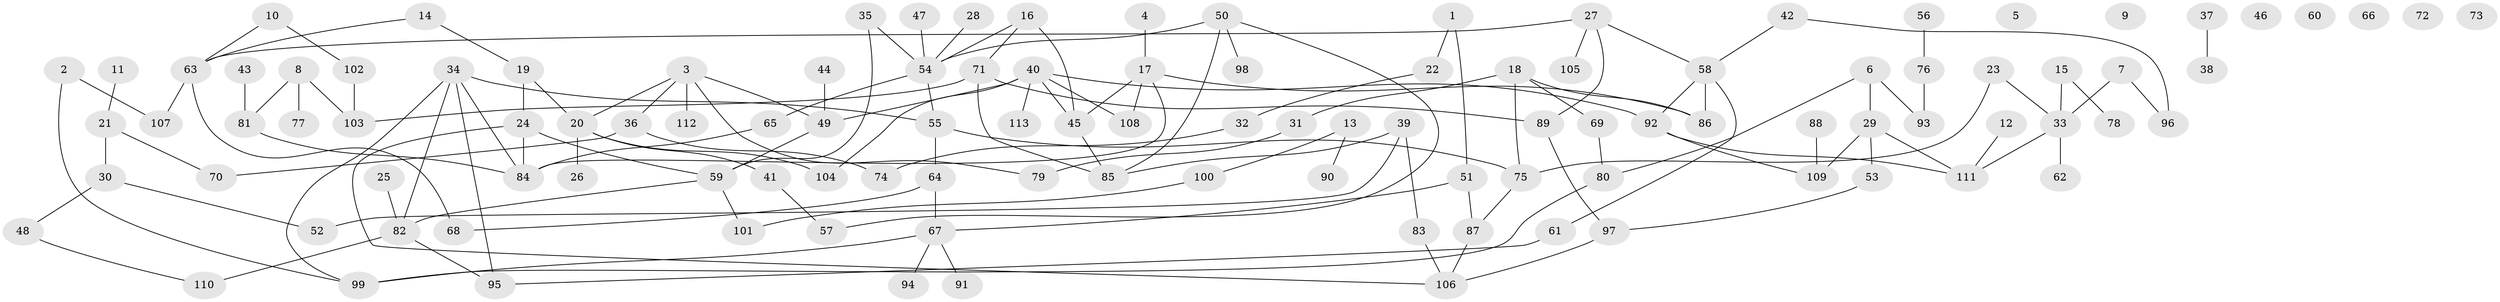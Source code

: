 // coarse degree distribution, {2: 0.24675324675324675, 4: 0.14285714285714285, 7: 0.025974025974025976, 1: 0.22077922077922077, 0: 0.1038961038961039, 5: 0.06493506493506493, 6: 0.06493506493506493, 3: 0.1038961038961039, 8: 0.025974025974025976}
// Generated by graph-tools (version 1.1) at 2025/41/03/06/25 10:41:20]
// undirected, 113 vertices, 140 edges
graph export_dot {
graph [start="1"]
  node [color=gray90,style=filled];
  1;
  2;
  3;
  4;
  5;
  6;
  7;
  8;
  9;
  10;
  11;
  12;
  13;
  14;
  15;
  16;
  17;
  18;
  19;
  20;
  21;
  22;
  23;
  24;
  25;
  26;
  27;
  28;
  29;
  30;
  31;
  32;
  33;
  34;
  35;
  36;
  37;
  38;
  39;
  40;
  41;
  42;
  43;
  44;
  45;
  46;
  47;
  48;
  49;
  50;
  51;
  52;
  53;
  54;
  55;
  56;
  57;
  58;
  59;
  60;
  61;
  62;
  63;
  64;
  65;
  66;
  67;
  68;
  69;
  70;
  71;
  72;
  73;
  74;
  75;
  76;
  77;
  78;
  79;
  80;
  81;
  82;
  83;
  84;
  85;
  86;
  87;
  88;
  89;
  90;
  91;
  92;
  93;
  94;
  95;
  96;
  97;
  98;
  99;
  100;
  101;
  102;
  103;
  104;
  105;
  106;
  107;
  108;
  109;
  110;
  111;
  112;
  113;
  1 -- 22;
  1 -- 51;
  2 -- 99;
  2 -- 107;
  3 -- 20;
  3 -- 36;
  3 -- 49;
  3 -- 79;
  3 -- 112;
  4 -- 17;
  6 -- 29;
  6 -- 80;
  6 -- 93;
  7 -- 33;
  7 -- 96;
  8 -- 77;
  8 -- 81;
  8 -- 103;
  10 -- 63;
  10 -- 102;
  11 -- 21;
  12 -- 111;
  13 -- 90;
  13 -- 100;
  14 -- 19;
  14 -- 63;
  15 -- 33;
  15 -- 78;
  16 -- 45;
  16 -- 54;
  16 -- 71;
  17 -- 45;
  17 -- 84;
  17 -- 86;
  17 -- 108;
  18 -- 31;
  18 -- 69;
  18 -- 75;
  18 -- 86;
  19 -- 20;
  19 -- 24;
  20 -- 26;
  20 -- 41;
  20 -- 104;
  21 -- 30;
  21 -- 70;
  22 -- 32;
  23 -- 33;
  23 -- 75;
  24 -- 59;
  24 -- 84;
  24 -- 106;
  25 -- 82;
  27 -- 58;
  27 -- 63;
  27 -- 89;
  27 -- 105;
  28 -- 54;
  29 -- 53;
  29 -- 109;
  29 -- 111;
  30 -- 48;
  30 -- 52;
  31 -- 79;
  32 -- 74;
  33 -- 62;
  33 -- 111;
  34 -- 55;
  34 -- 82;
  34 -- 84;
  34 -- 95;
  34 -- 99;
  35 -- 54;
  35 -- 59;
  36 -- 70;
  36 -- 74;
  37 -- 38;
  39 -- 52;
  39 -- 83;
  39 -- 85;
  40 -- 45;
  40 -- 49;
  40 -- 92;
  40 -- 104;
  40 -- 108;
  40 -- 113;
  41 -- 57;
  42 -- 58;
  42 -- 96;
  43 -- 81;
  44 -- 49;
  45 -- 85;
  47 -- 54;
  48 -- 110;
  49 -- 59;
  50 -- 54;
  50 -- 57;
  50 -- 85;
  50 -- 98;
  51 -- 67;
  51 -- 87;
  53 -- 97;
  54 -- 55;
  54 -- 65;
  55 -- 64;
  55 -- 75;
  56 -- 76;
  58 -- 61;
  58 -- 86;
  58 -- 92;
  59 -- 82;
  59 -- 101;
  61 -- 95;
  63 -- 68;
  63 -- 107;
  64 -- 67;
  64 -- 68;
  65 -- 84;
  67 -- 91;
  67 -- 94;
  67 -- 99;
  69 -- 80;
  71 -- 85;
  71 -- 89;
  71 -- 103;
  75 -- 87;
  76 -- 93;
  80 -- 99;
  81 -- 84;
  82 -- 95;
  82 -- 110;
  83 -- 106;
  87 -- 106;
  88 -- 109;
  89 -- 97;
  92 -- 109;
  92 -- 111;
  97 -- 106;
  100 -- 101;
  102 -- 103;
}
